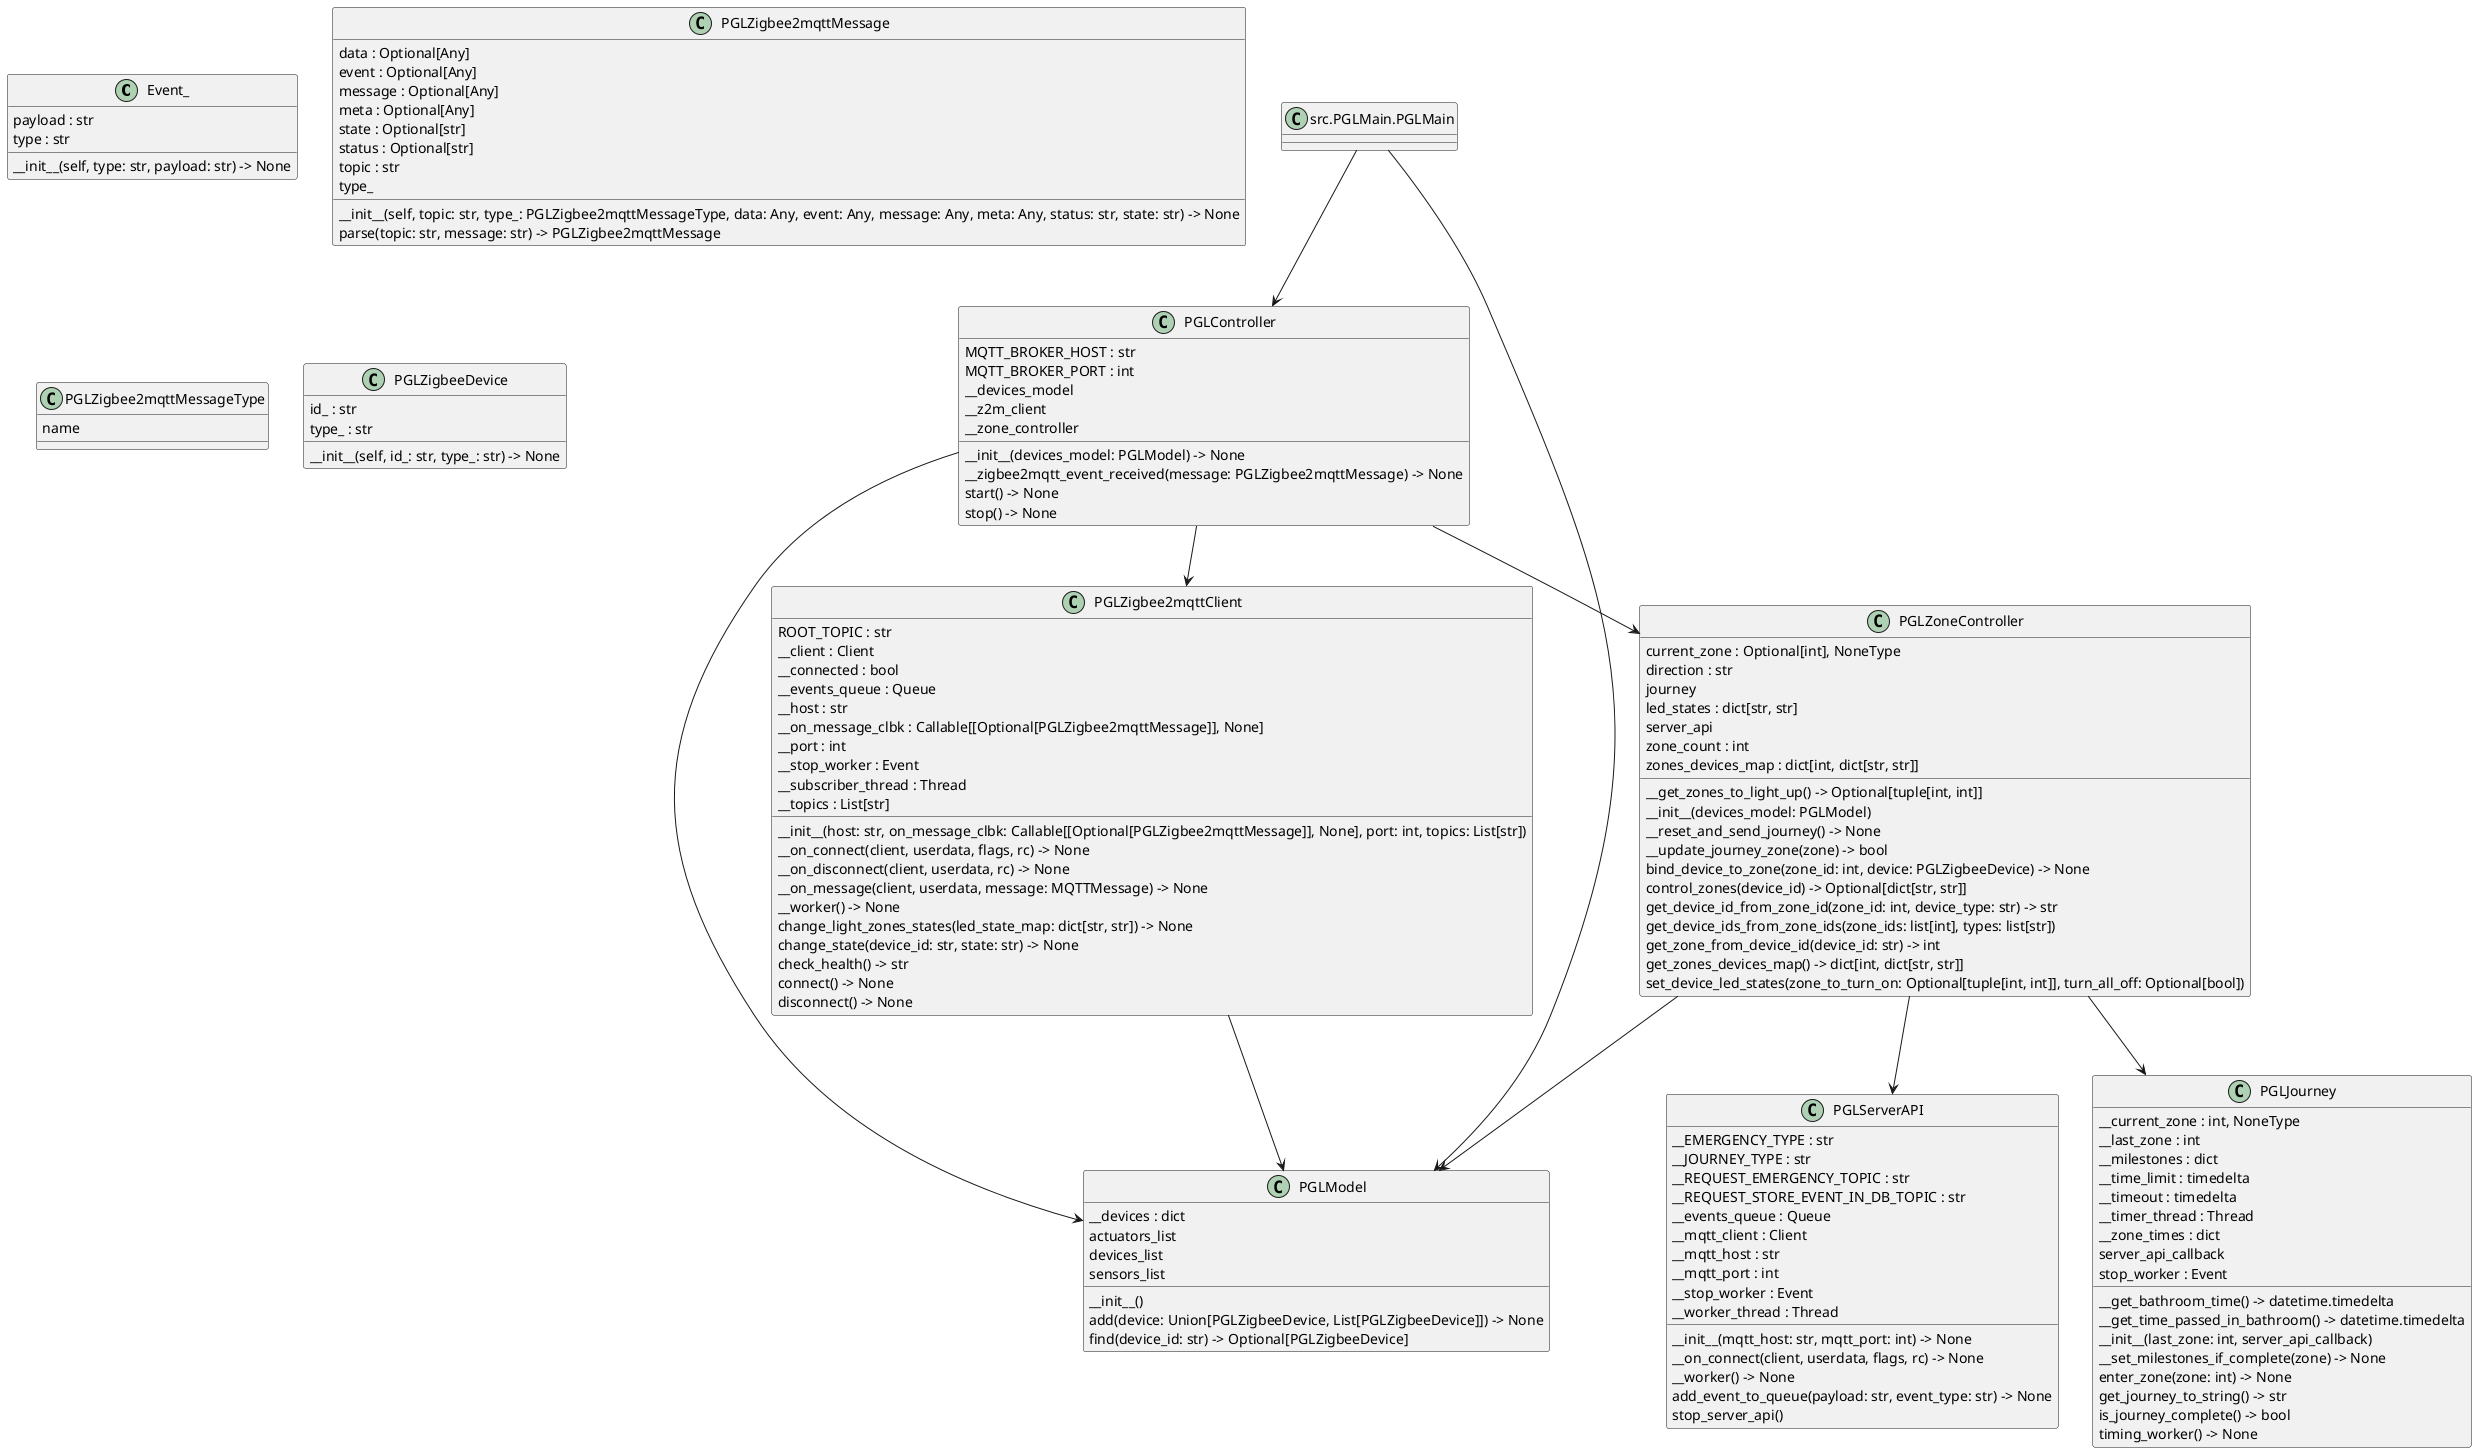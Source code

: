 @startuml classes
set namespaceSeparator none
class "Event_" as src.PGLServerAPI.Event_ {
  payload : str
  type : str
  __init__(self, type: str, payload: str) -> None
}
class "PGLController" as src.PGLController.PGLController {
  MQTT_BROKER_HOST : str
  MQTT_BROKER_PORT : int
  __devices_model
  __z2m_client
  __zone_controller
  __init__(devices_model: PGLModel) -> None
  __zigbee2mqtt_event_received(message: PGLZigbee2mqttMessage) -> None
  start() -> None
  stop() -> None
}
class "PGLJourney" as src.PGLJourney.PGLJourney {
  __current_zone : int, NoneType
  __last_zone : int
  __milestones : dict
  __time_limit : timedelta
  __timeout : timedelta
  __timer_thread : Thread
  __zone_times : dict
  server_api_callback
  stop_worker : Event
  __get_bathroom_time() -> datetime.timedelta
  __get_time_passed_in_bathroom() -> datetime.timedelta
  __init__(last_zone: int, server_api_callback)
  __set_milestones_if_complete(zone) -> None
  enter_zone(zone: int) -> None
  get_journey_to_string() -> str
  is_journey_complete() -> bool
  timing_worker() -> None
}
class "PGLModel" as src.PGLModel.PGLModel {
  __devices : dict
  actuators_list
  devices_list
  sensors_list
  __init__()
  add(device: Union[PGLZigbeeDevice, List[PGLZigbeeDevice]]) -> None
  find(device_id: str) -> Optional[PGLZigbeeDevice]
}
class "PGLServerAPI" as src.PGLServerAPI.PGLServerAPI {
  __EMERGENCY_TYPE : str
  __JOURNEY_TYPE : str
  __REQUEST_EMERGENCY_TOPIC : str
  __REQUEST_STORE_EVENT_IN_DB_TOPIC : str
  __events_queue : Queue
  __mqtt_client : Client
  __mqtt_host : str
  __mqtt_port : int
  __stop_worker : Event
  __worker_thread : Thread
  __init__(mqtt_host: str, mqtt_port: int) -> None
  __on_connect(client, userdata, flags, rc) -> None
  __worker() -> None
  add_event_to_queue(payload: str, event_type: str) -> None
  stop_server_api()
}
class "PGLZigbee2mqttClient" as src.PGLZigbee2mqttClient.PGLZigbee2mqttClient {
  ROOT_TOPIC : str
  __client : Client
  __connected : bool
  __events_queue : Queue
  __host : str
  __on_message_clbk : Callable[[Optional[PGLZigbee2mqttMessage]], None]
  __port : int
  __stop_worker : Event
  __subscriber_thread : Thread
  __topics : List[str]
  __init__(host: str, on_message_clbk: Callable[[Optional[PGLZigbee2mqttMessage]], None], port: int, topics: List[str])
  __on_connect(client, userdata, flags, rc) -> None
  __on_disconnect(client, userdata, rc) -> None
  __on_message(client, userdata, message: MQTTMessage) -> None
  __worker() -> None
  change_light_zones_states(led_state_map: dict[str, str]) -> None
  change_state(device_id: str, state: str) -> None
  check_health() -> str
  connect() -> None
  disconnect() -> None
}
class "PGLZigbee2mqttMessage" as src.PGLZigbee2mqttClient.PGLZigbee2mqttMessage {
  data : Optional[Any]
  event : Optional[Any]
  message : Optional[Any]
  meta : Optional[Any]
  state : Optional[str]
  status : Optional[str]
  topic : str
  type_
  __init__(self, topic: str, type_: PGLZigbee2mqttMessageType, data: Any, event: Any, message: Any, meta: Any, status: str, state: str) -> None
  parse(topic: str, message: str) -> PGLZigbee2mqttMessage
}
class "PGLZigbee2mqttMessageType" as src.PGLZigbee2mqttClient.PGLZigbee2mqttMessageType {
  name
}
class "PGLZigbeeDevice" as src.PGLModel.PGLZigbeeDevice {
  id_ : str
  type_ : str
  __init__(self, id_: str, type_: str) -> None
}
class "PGLZoneController" as src.PGLZoneController.PGLZoneController {
  current_zone : Optional[int], NoneType
  direction : str
  journey
  led_states : dict[str, str]
  server_api
  zone_count : int
  zones_devices_map : dict[int, dict[str, str]]
  __get_zones_to_light_up() -> Optional[tuple[int, int]]
  __init__(devices_model: PGLModel)
  __reset_and_send_journey() -> None
  __update_journey_zone(zone) -> bool
  bind_device_to_zone(zone_id: int, device: PGLZigbeeDevice) -> None
  control_zones(device_id) -> Optional[dict[str, str]]
  get_device_id_from_zone_id(zone_id: int, device_type: str) -> str
  get_device_ids_from_zone_ids(zone_ids: list[int], types: list[str])
  get_zone_from_device_id(device_id: str) -> int
  get_zones_devices_map() -> dict[int, dict[str, str]]
  set_device_led_states(zone_to_turn_on: Optional[tuple[int, int]], turn_all_off: Optional[bool])
}
src.PGLController.PGLController --> src.PGLModel.PGLModel
src.PGLController.PGLController --> src.PGLZigbee2mqttClient.PGLZigbee2mqttClient
src.PGLController.PGLController --> src.PGLZoneController.PGLZoneController
src.PGLMain.PGLMain --> src.PGLController.PGLController
src.PGLMain.PGLMain --> src.PGLModel.PGLModel
src.PGLZigbee2mqttClient.PGLZigbee2mqttClient --> src.PGLModel.PGLModel
src.PGLZoneController.PGLZoneController --> src.PGLJourney.PGLJourney
src.PGLZoneController.PGLZoneController --> src.PGLModel.PGLModel
src.PGLZoneController.PGLZoneController --> src.PGLServerAPI.PGLServerAPI

@enduml
